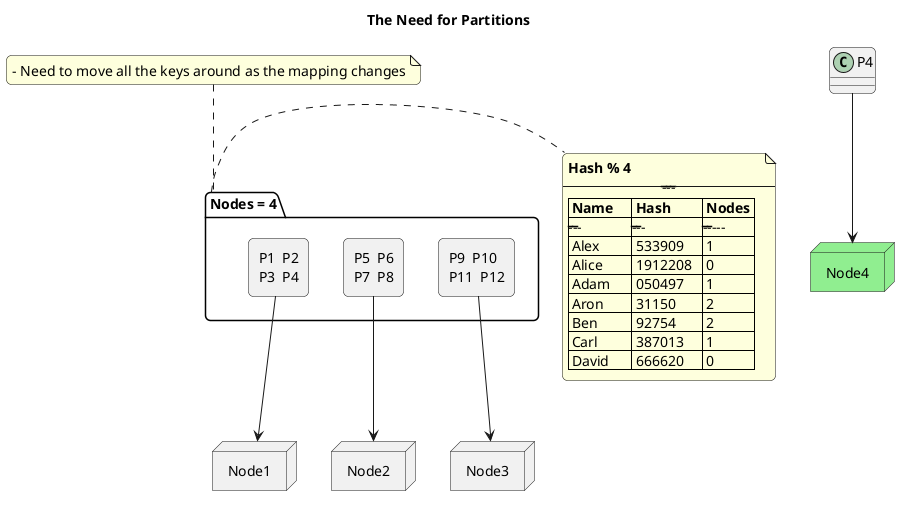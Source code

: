 @startuml
allowmixing 

skinparam Shadowing false
skinparam RoundCorner 10
skinparam DefaultFontName "Arial"
skinparam DefaultFontSize 14
skinparam DefaultFontColor Black
skinparam BackgroundColor White
skinparam sequenceParticipantPadding 10

title **The Need for Partitions**

' Define partitions inside a package
package "Nodes = 4" {
    rectangle "P1  P2\nP3  P4" as P1
    rectangle "P5  P6\nP7  P8" as P2
    rectangle "P9  P10\nP11  P12" as P3
}

' Define nodes
node "Node1" as node1
node "Node2" as node2
node "Node3" as node3
node "Node4" as node4 #LightGreen

' Connect partitions to nodes
P1 -down-> node1
P2 -down-> node2
P3 -down-> node3
P4 -down-> node4

' Add key information as a note
note right of "Nodes = 4"
    **Hash % 4**
    -------------------
    | **Name**  | **Hash**   | **Nodes** |
    |-----------|-----------|-------------|
    | Alex      | 533909    | 1           |
    | Alice     | 1912208   | 0           |
    | Adam      | 050497    | 1           |
    | Aron      | 31150     | 2           |
    | Ben       | 92754     | 2           |
    | Carl      | 387013    | 1           |
    | David     | 666620    | 0           |
end note

' Add additional explanation
note top of "Nodes = 4"
    - Need to move all the keys around as the mapping changes
end note

@enduml
